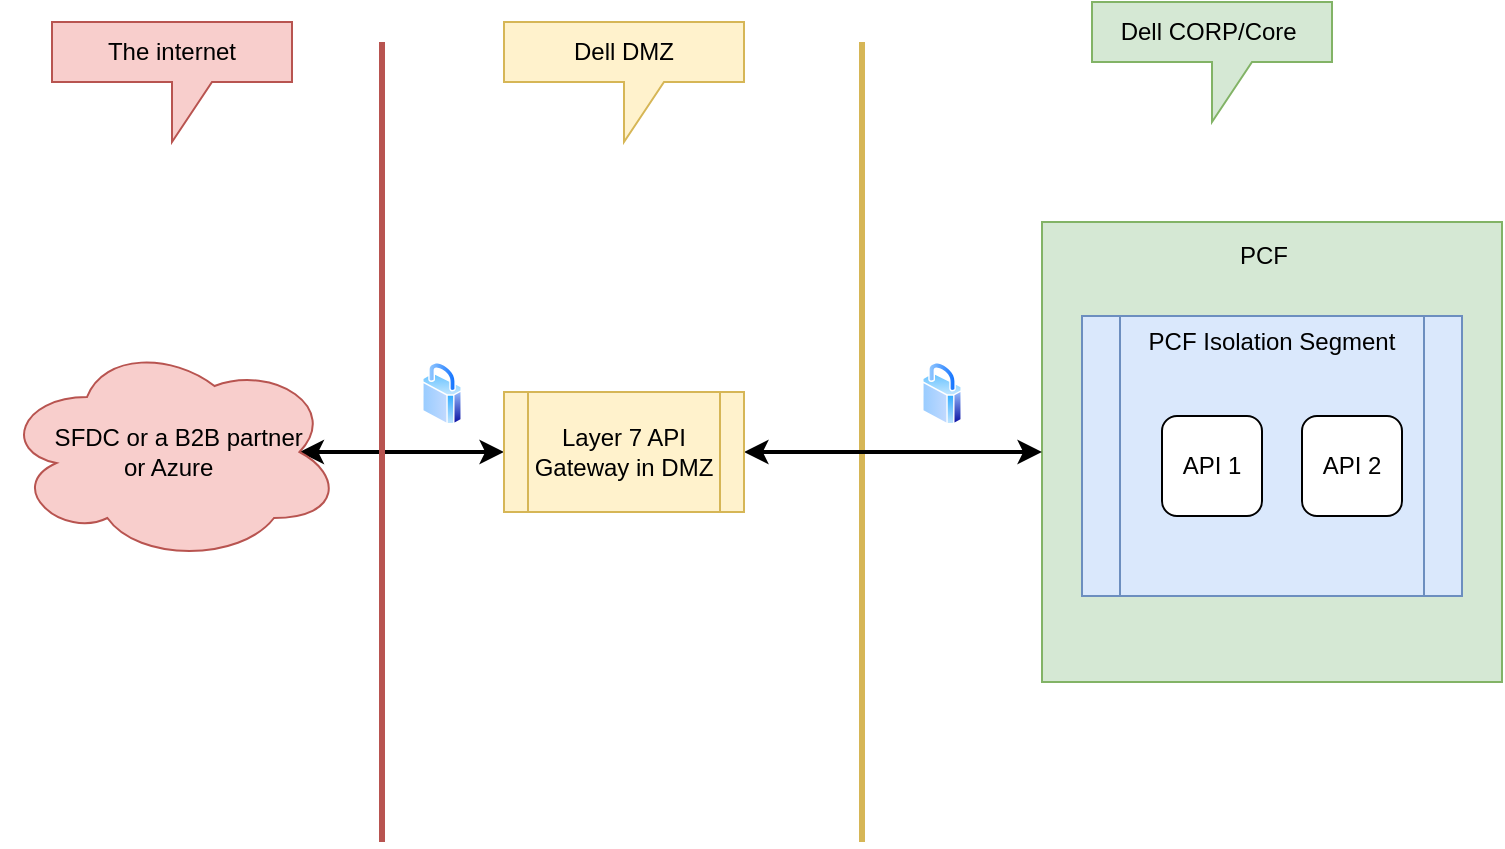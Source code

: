 <mxfile version="14.3.0" type="github"><diagram id="eDCaI1azl96yqPkNk3Ni" name="Page-1"><mxGraphModel dx="1422" dy="794" grid="1" gridSize="10" guides="1" tooltips="1" connect="1" arrows="1" fold="1" page="1" pageScale="1" pageWidth="850" pageHeight="1100" math="0" shadow="0"><root><mxCell id="0"/><mxCell id="1" parent="0"/><mxCell id="10JDnjJNuZijkNWt2SKr-5" value="" style="whiteSpace=wrap;html=1;aspect=fixed;fillColor=#d5e8d4;strokeColor=#82b366;" vertex="1" parent="1"><mxGeometry x="530" y="210" width="230" height="230" as="geometry"/></mxCell><mxCell id="10JDnjJNuZijkNWt2SKr-11" value="" style="edgeStyle=orthogonalEdgeStyle;rounded=0;orthogonalLoop=1;jettySize=auto;html=1;strokeWidth=2;exitX=0.875;exitY=0.5;exitDx=0;exitDy=0;exitPerimeter=0;startArrow=classic;startFill=1;" edge="1" parent="1" source="sgX8lLEERGBIpac1Uifu-17" target="10JDnjJNuZijkNWt2SKr-4"><mxGeometry relative="1" as="geometry"/></mxCell><mxCell id="sgX8lLEERGBIpac1Uifu-17" value="&amp;nbsp; SFDC or a B2B partner &lt;br&gt;or Azure&amp;nbsp;" style="ellipse;shape=cloud;whiteSpace=wrap;html=1;fillColor=#f8cecc;strokeColor=#b85450;" parent="1" vertex="1"><mxGeometry x="10" y="270" width="170" height="110" as="geometry"/></mxCell><mxCell id="10JDnjJNuZijkNWt2SKr-2" value="" style="endArrow=none;html=1;strokeWidth=3;fillColor=#f8cecc;strokeColor=#b85450;" edge="1" parent="1"><mxGeometry width="50" height="50" relative="1" as="geometry"><mxPoint x="200" y="520" as="sourcePoint"/><mxPoint x="200" y="120" as="targetPoint"/></mxGeometry></mxCell><mxCell id="10JDnjJNuZijkNWt2SKr-3" value="" style="endArrow=none;html=1;strokeWidth=3;fillColor=#fff2cc;strokeColor=#d6b656;" edge="1" parent="1"><mxGeometry width="50" height="50" relative="1" as="geometry"><mxPoint x="440" y="520" as="sourcePoint"/><mxPoint x="440" y="120" as="targetPoint"/></mxGeometry></mxCell><mxCell id="10JDnjJNuZijkNWt2SKr-12" style="edgeStyle=orthogonalEdgeStyle;rounded=0;orthogonalLoop=1;jettySize=auto;html=1;entryX=0;entryY=0.5;entryDx=0;entryDy=0;strokeWidth=2;startArrow=classic;startFill=1;" edge="1" parent="1" source="10JDnjJNuZijkNWt2SKr-4" target="10JDnjJNuZijkNWt2SKr-5"><mxGeometry relative="1" as="geometry"/></mxCell><mxCell id="10JDnjJNuZijkNWt2SKr-4" value="Layer 7 API Gateway in DMZ" style="shape=process;whiteSpace=wrap;html=1;backgroundOutline=1;fillColor=#fff2cc;strokeColor=#d6b656;" vertex="1" parent="1"><mxGeometry x="261" y="295" width="120" height="60" as="geometry"/></mxCell><mxCell id="10JDnjJNuZijkNWt2SKr-6" value="PCF" style="text;html=1;strokeColor=none;fillColor=none;align=center;verticalAlign=middle;whiteSpace=wrap;rounded=0;" vertex="1" parent="1"><mxGeometry x="621" y="217" width="40" height="20" as="geometry"/></mxCell><mxCell id="10JDnjJNuZijkNWt2SKr-7" value="" style="shape=process;whiteSpace=wrap;html=1;backgroundOutline=1;fillColor=#dae8fc;strokeColor=#6c8ebf;" vertex="1" parent="1"><mxGeometry x="550" y="257" width="190" height="140" as="geometry"/></mxCell><mxCell id="10JDnjJNuZijkNWt2SKr-8" value="PCF Isolation Segment" style="text;html=1;strokeColor=none;fillColor=none;align=center;verticalAlign=middle;whiteSpace=wrap;rounded=0;" vertex="1" parent="1"><mxGeometry x="580" y="260" width="130" height="20" as="geometry"/></mxCell><mxCell id="10JDnjJNuZijkNWt2SKr-9" value="API 1" style="rounded=1;whiteSpace=wrap;html=1;" vertex="1" parent="1"><mxGeometry x="590" y="307" width="50" height="50" as="geometry"/></mxCell><mxCell id="10JDnjJNuZijkNWt2SKr-10" value="API 2" style="rounded=1;whiteSpace=wrap;html=1;" vertex="1" parent="1"><mxGeometry x="660" y="307" width="50" height="50" as="geometry"/></mxCell><mxCell id="10JDnjJNuZijkNWt2SKr-13" value="" style="aspect=fixed;perimeter=ellipsePerimeter;html=1;align=center;shadow=0;dashed=0;spacingTop=3;image;image=img/lib/active_directory/secure.svg;" vertex="1" parent="1"><mxGeometry x="220" y="280" width="20" height="31.25" as="geometry"/></mxCell><mxCell id="10JDnjJNuZijkNWt2SKr-14" value="" style="aspect=fixed;perimeter=ellipsePerimeter;html=1;align=center;shadow=0;dashed=0;spacingTop=3;image;image=img/lib/active_directory/secure.svg;" vertex="1" parent="1"><mxGeometry x="470" y="280" width="20" height="31.25" as="geometry"/></mxCell><mxCell id="10JDnjJNuZijkNWt2SKr-15" value="The internet" style="shape=callout;whiteSpace=wrap;html=1;perimeter=calloutPerimeter;fillColor=#f8cecc;strokeColor=#b85450;" vertex="1" parent="1"><mxGeometry x="35" y="110" width="120" height="60" as="geometry"/></mxCell><mxCell id="10JDnjJNuZijkNWt2SKr-16" value="Dell DMZ" style="shape=callout;whiteSpace=wrap;html=1;perimeter=calloutPerimeter;fillColor=#fff2cc;strokeColor=#d6b656;" vertex="1" parent="1"><mxGeometry x="261" y="110" width="120" height="60" as="geometry"/></mxCell><mxCell id="10JDnjJNuZijkNWt2SKr-17" value="Dell CORP/Core&amp;nbsp;" style="shape=callout;whiteSpace=wrap;html=1;perimeter=calloutPerimeter;fillColor=#d5e8d4;strokeColor=#82b366;" vertex="1" parent="1"><mxGeometry x="555" y="100" width="120" height="60" as="geometry"/></mxCell></root></mxGraphModel></diagram></mxfile>